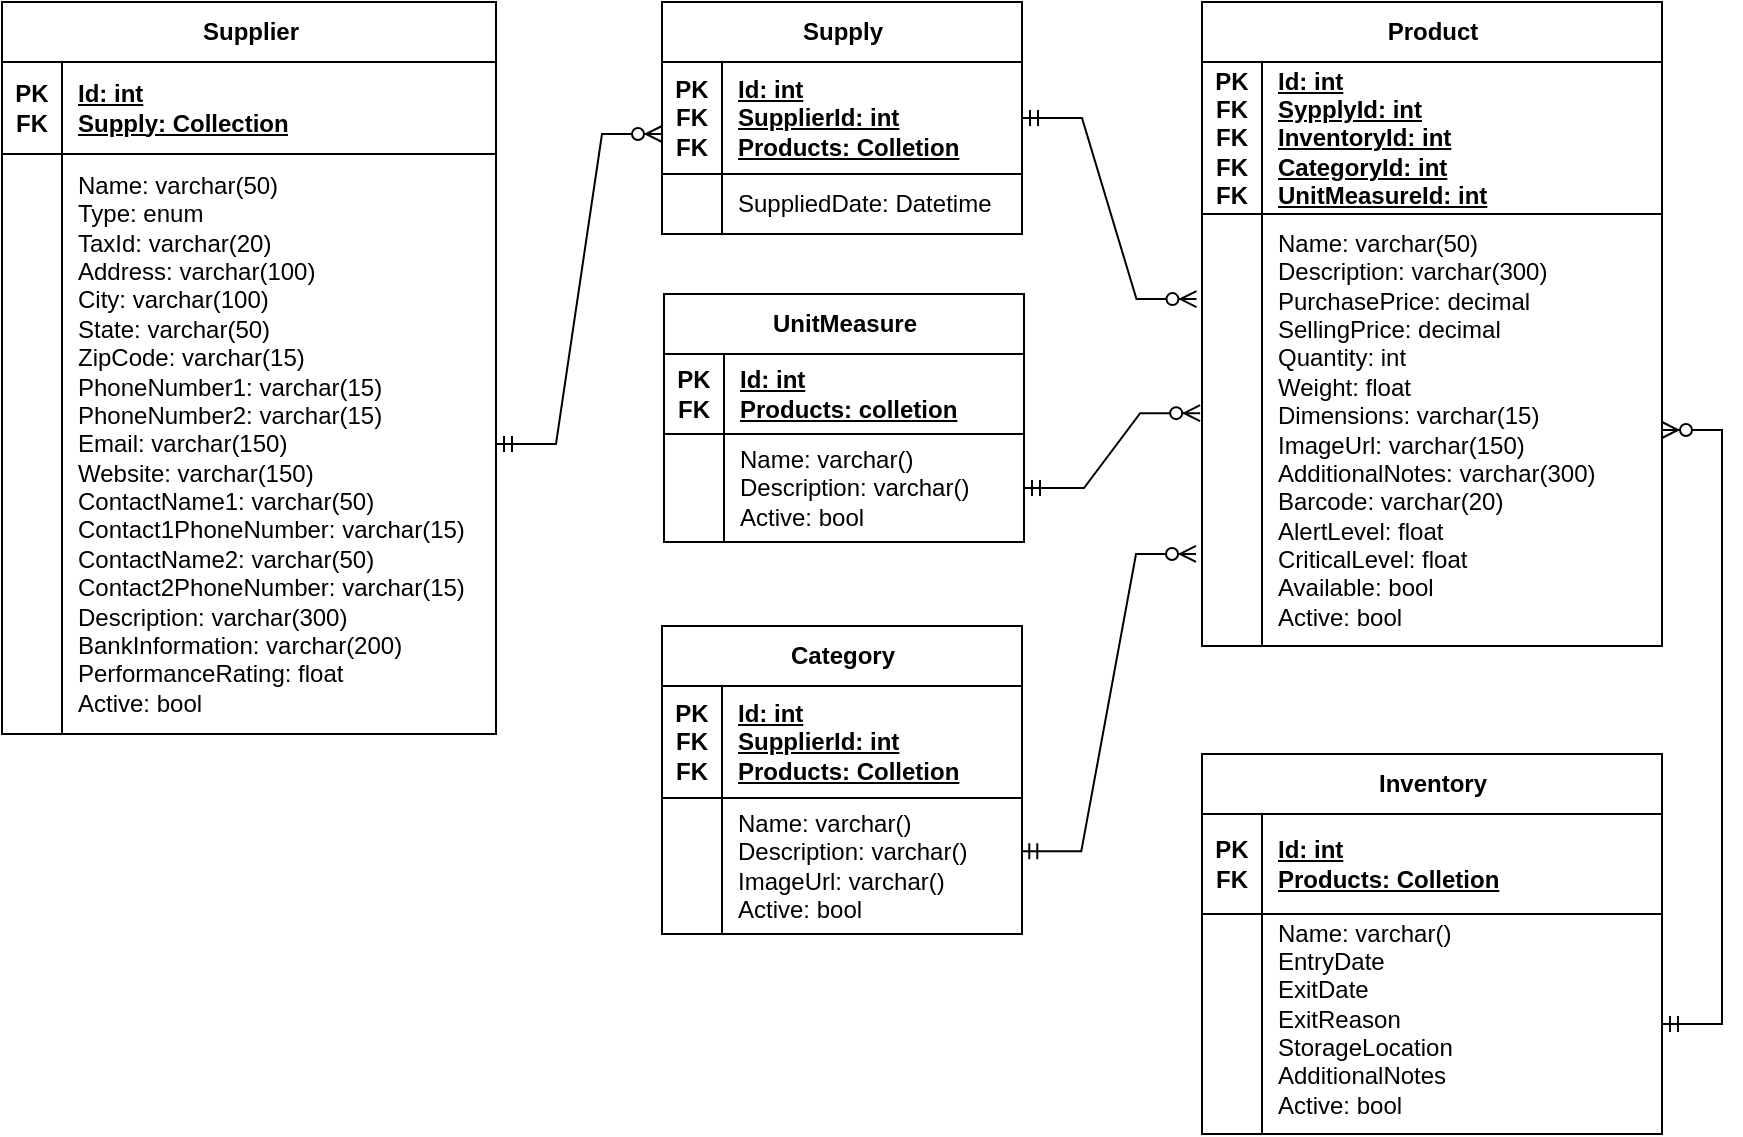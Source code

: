 <mxfile version="22.0.6" type="github">
  <diagram name="Página-1" id="oI9TYDiOCawssJ5pB_Mc">
    <mxGraphModel dx="1434" dy="774" grid="1" gridSize="10" guides="1" tooltips="1" connect="1" arrows="1" fold="1" page="1" pageScale="1" pageWidth="1169" pageHeight="827" math="0" shadow="0">
      <root>
        <mxCell id="0" />
        <mxCell id="1" parent="0" />
        <mxCell id="u429zlxLRRn3Ip08pNfd-1" value="Supplier" style="shape=table;startSize=30;container=1;collapsible=1;childLayout=tableLayout;fixedRows=1;rowLines=0;fontStyle=1;align=center;resizeLast=1;html=1;" parent="1" vertex="1">
          <mxGeometry x="163" y="44" width="247" height="366.0" as="geometry" />
        </mxCell>
        <mxCell id="u429zlxLRRn3Ip08pNfd-2" value="" style="shape=tableRow;horizontal=0;startSize=0;swimlaneHead=0;swimlaneBody=0;fillColor=none;collapsible=0;dropTarget=0;points=[[0,0.5],[1,0.5]];portConstraint=eastwest;top=0;left=0;right=0;bottom=1;" parent="u429zlxLRRn3Ip08pNfd-1" vertex="1">
          <mxGeometry y="30" width="247" height="46" as="geometry" />
        </mxCell>
        <mxCell id="u429zlxLRRn3Ip08pNfd-3" value="PK&lt;br&gt;FK" style="shape=partialRectangle;connectable=0;fillColor=none;top=0;left=0;bottom=0;right=0;fontStyle=1;overflow=hidden;whiteSpace=wrap;html=1;" parent="u429zlxLRRn3Ip08pNfd-2" vertex="1">
          <mxGeometry width="30" height="46" as="geometry">
            <mxRectangle width="30" height="46" as="alternateBounds" />
          </mxGeometry>
        </mxCell>
        <mxCell id="u429zlxLRRn3Ip08pNfd-4" value="Id: int&lt;br&gt;Supply: Collection" style="shape=partialRectangle;connectable=0;fillColor=none;top=0;left=0;bottom=0;right=0;align=left;spacingLeft=6;fontStyle=5;overflow=hidden;whiteSpace=wrap;html=1;" parent="u429zlxLRRn3Ip08pNfd-2" vertex="1">
          <mxGeometry x="30" width="217" height="46" as="geometry">
            <mxRectangle width="217" height="46" as="alternateBounds" />
          </mxGeometry>
        </mxCell>
        <mxCell id="u429zlxLRRn3Ip08pNfd-11" value="" style="shape=tableRow;horizontal=0;startSize=0;swimlaneHead=0;swimlaneBody=0;fillColor=none;collapsible=0;dropTarget=0;points=[[0,0.5],[1,0.5]];portConstraint=eastwest;top=0;left=0;right=0;bottom=0;" parent="u429zlxLRRn3Ip08pNfd-1" vertex="1">
          <mxGeometry y="76" width="247" height="290" as="geometry" />
        </mxCell>
        <mxCell id="u429zlxLRRn3Ip08pNfd-12" value="" style="shape=partialRectangle;connectable=0;fillColor=none;top=0;left=0;bottom=0;right=0;editable=1;overflow=hidden;whiteSpace=wrap;html=1;" parent="u429zlxLRRn3Ip08pNfd-11" vertex="1">
          <mxGeometry width="30" height="290" as="geometry">
            <mxRectangle width="30" height="290" as="alternateBounds" />
          </mxGeometry>
        </mxCell>
        <mxCell id="u429zlxLRRn3Ip08pNfd-13" value="Name: varchar(50)&lt;br&gt;Type: enum&lt;br&gt;TaxId: varchar(20)&lt;br&gt;Address: varchar(100)&lt;br&gt;City: varchar(100)&lt;br&gt;State: varchar(50)&lt;br&gt;ZipCode: varchar(15)&lt;br&gt;PhoneNumber1: varchar(15)&lt;br&gt;PhoneNumber2: varchar(15)&lt;br&gt;Email: varchar(150)&lt;br&gt;Website: varchar(150)&lt;br&gt;ContactName1: varchar(50)&lt;br&gt;Contact1PhoneNumber: varchar(15)&lt;br&gt;ContactName2: varchar(50)&lt;br&gt;Contact2PhoneNumber: varchar(15)&lt;br&gt;Description: varchar(300)&lt;br&gt;BankInformation: varchar(200)&lt;br&gt;PerformanceRating: float&lt;br&gt;Active: bool" style="shape=partialRectangle;connectable=0;fillColor=none;top=0;left=0;bottom=0;right=0;align=left;spacingLeft=6;overflow=hidden;whiteSpace=wrap;html=1;" parent="u429zlxLRRn3Ip08pNfd-11" vertex="1">
          <mxGeometry x="30" width="217" height="290" as="geometry">
            <mxRectangle width="217" height="290" as="alternateBounds" />
          </mxGeometry>
        </mxCell>
        <mxCell id="u429zlxLRRn3Ip08pNfd-28" value="Supply" style="shape=table;startSize=30;container=1;collapsible=1;childLayout=tableLayout;fixedRows=1;rowLines=0;fontStyle=1;align=center;resizeLast=1;html=1;" parent="1" vertex="1">
          <mxGeometry x="493" y="44" width="180" height="116.0" as="geometry" />
        </mxCell>
        <mxCell id="u429zlxLRRn3Ip08pNfd-29" value="" style="shape=tableRow;horizontal=0;startSize=0;swimlaneHead=0;swimlaneBody=0;fillColor=none;collapsible=0;dropTarget=0;points=[[0,0.5],[1,0.5]];portConstraint=eastwest;top=0;left=0;right=0;bottom=1;" parent="u429zlxLRRn3Ip08pNfd-28" vertex="1">
          <mxGeometry y="30" width="180" height="56" as="geometry" />
        </mxCell>
        <mxCell id="u429zlxLRRn3Ip08pNfd-30" value="PK&lt;br&gt;FK&lt;br&gt;FK" style="shape=partialRectangle;connectable=0;fillColor=none;top=0;left=0;bottom=0;right=0;fontStyle=1;overflow=hidden;whiteSpace=wrap;html=1;" parent="u429zlxLRRn3Ip08pNfd-29" vertex="1">
          <mxGeometry width="30" height="56" as="geometry">
            <mxRectangle width="30" height="56" as="alternateBounds" />
          </mxGeometry>
        </mxCell>
        <mxCell id="u429zlxLRRn3Ip08pNfd-31" value="Id: int&lt;br&gt;SupplierId: int&lt;br&gt;Products: Colletion" style="shape=partialRectangle;connectable=0;fillColor=none;top=0;left=0;bottom=0;right=0;align=left;spacingLeft=6;fontStyle=5;overflow=hidden;whiteSpace=wrap;html=1;" parent="u429zlxLRRn3Ip08pNfd-29" vertex="1">
          <mxGeometry x="30" width="150" height="56" as="geometry">
            <mxRectangle width="150" height="56" as="alternateBounds" />
          </mxGeometry>
        </mxCell>
        <mxCell id="u429zlxLRRn3Ip08pNfd-32" value="" style="shape=tableRow;horizontal=0;startSize=0;swimlaneHead=0;swimlaneBody=0;fillColor=none;collapsible=0;dropTarget=0;points=[[0,0.5],[1,0.5]];portConstraint=eastwest;top=0;left=0;right=0;bottom=0;" parent="u429zlxLRRn3Ip08pNfd-28" vertex="1">
          <mxGeometry y="86" width="180" height="30" as="geometry" />
        </mxCell>
        <mxCell id="u429zlxLRRn3Ip08pNfd-33" value="" style="shape=partialRectangle;connectable=0;fillColor=none;top=0;left=0;bottom=0;right=0;editable=1;overflow=hidden;whiteSpace=wrap;html=1;" parent="u429zlxLRRn3Ip08pNfd-32" vertex="1">
          <mxGeometry width="30" height="30" as="geometry">
            <mxRectangle width="30" height="30" as="alternateBounds" />
          </mxGeometry>
        </mxCell>
        <mxCell id="u429zlxLRRn3Ip08pNfd-34" value="SuppliedDate: Datetime" style="shape=partialRectangle;connectable=0;fillColor=none;top=0;left=0;bottom=0;right=0;align=left;spacingLeft=6;overflow=hidden;whiteSpace=wrap;html=1;" parent="u429zlxLRRn3Ip08pNfd-32" vertex="1">
          <mxGeometry x="30" width="150" height="30" as="geometry">
            <mxRectangle width="150" height="30" as="alternateBounds" />
          </mxGeometry>
        </mxCell>
        <mxCell id="u429zlxLRRn3Ip08pNfd-36" value="" style="edgeStyle=entityRelationEdgeStyle;fontSize=12;html=1;endArrow=ERzeroToMany;startArrow=ERmandOne;rounded=0;exitX=1;exitY=0.5;exitDx=0;exitDy=0;" parent="1" source="u429zlxLRRn3Ip08pNfd-11" edge="1">
          <mxGeometry width="100" height="100" relative="1" as="geometry">
            <mxPoint x="393" y="210" as="sourcePoint" />
            <mxPoint x="493" y="110" as="targetPoint" />
          </mxGeometry>
        </mxCell>
        <mxCell id="u429zlxLRRn3Ip08pNfd-37" value="Product" style="shape=table;startSize=30;container=1;collapsible=1;childLayout=tableLayout;fixedRows=1;rowLines=0;fontStyle=1;align=center;resizeLast=1;html=1;" parent="1" vertex="1">
          <mxGeometry x="763" y="44" width="230" height="322" as="geometry" />
        </mxCell>
        <mxCell id="u429zlxLRRn3Ip08pNfd-38" value="" style="shape=tableRow;horizontal=0;startSize=0;swimlaneHead=0;swimlaneBody=0;fillColor=none;collapsible=0;dropTarget=0;points=[[0,0.5],[1,0.5]];portConstraint=eastwest;top=0;left=0;right=0;bottom=1;" parent="u429zlxLRRn3Ip08pNfd-37" vertex="1">
          <mxGeometry y="30" width="230" height="76" as="geometry" />
        </mxCell>
        <mxCell id="u429zlxLRRn3Ip08pNfd-39" value="PK&lt;br&gt;FK&lt;br&gt;FK&lt;br&gt;FK&lt;br&gt;FK" style="shape=partialRectangle;connectable=0;fillColor=none;top=0;left=0;bottom=0;right=0;fontStyle=1;overflow=hidden;whiteSpace=wrap;html=1;" parent="u429zlxLRRn3Ip08pNfd-38" vertex="1">
          <mxGeometry width="30" height="76" as="geometry">
            <mxRectangle width="30" height="76" as="alternateBounds" />
          </mxGeometry>
        </mxCell>
        <mxCell id="u429zlxLRRn3Ip08pNfd-40" value="Id: int&lt;br&gt;SypplyId: int&lt;br&gt;InventoryId: int&lt;br&gt;CategoryId: int&lt;br&gt;UnitMeasureId: int" style="shape=partialRectangle;connectable=0;fillColor=none;top=0;left=0;bottom=0;right=0;align=left;spacingLeft=6;fontStyle=5;overflow=hidden;whiteSpace=wrap;html=1;" parent="u429zlxLRRn3Ip08pNfd-38" vertex="1">
          <mxGeometry x="30" width="200" height="76" as="geometry">
            <mxRectangle width="200" height="76" as="alternateBounds" />
          </mxGeometry>
        </mxCell>
        <mxCell id="u429zlxLRRn3Ip08pNfd-41" value="" style="shape=tableRow;horizontal=0;startSize=0;swimlaneHead=0;swimlaneBody=0;fillColor=none;collapsible=0;dropTarget=0;points=[[0,0.5],[1,0.5]];portConstraint=eastwest;top=0;left=0;right=0;bottom=0;" parent="u429zlxLRRn3Ip08pNfd-37" vertex="1">
          <mxGeometry y="106" width="230" height="216" as="geometry" />
        </mxCell>
        <mxCell id="u429zlxLRRn3Ip08pNfd-42" value="" style="shape=partialRectangle;connectable=0;fillColor=none;top=0;left=0;bottom=0;right=0;editable=1;overflow=hidden;whiteSpace=wrap;html=1;" parent="u429zlxLRRn3Ip08pNfd-41" vertex="1">
          <mxGeometry width="30" height="216" as="geometry">
            <mxRectangle width="30" height="216" as="alternateBounds" />
          </mxGeometry>
        </mxCell>
        <mxCell id="u429zlxLRRn3Ip08pNfd-43" value="Name: varchar(50)&lt;br&gt;Description: varchar(300)&lt;br&gt;PurchasePrice: decimal&lt;br&gt;SellingPrice: decimal&lt;br&gt;Quantity: int&lt;br&gt;Weight: float&lt;br&gt;Dimensions: varchar(15)&lt;br&gt;ImageUrl: varchar(150)&lt;br&gt;AdditionalNotes: varchar(300)&lt;br&gt;Barcode: varchar(20)&lt;br&gt;AlertLevel: float&lt;br&gt;CriticalLevel: float&lt;br&gt;Available: bool&lt;br&gt;Active: bool" style="shape=partialRectangle;connectable=0;fillColor=none;top=0;left=0;bottom=0;right=0;align=left;spacingLeft=6;overflow=hidden;whiteSpace=wrap;html=1;" parent="u429zlxLRRn3Ip08pNfd-41" vertex="1">
          <mxGeometry x="30" width="200" height="216" as="geometry">
            <mxRectangle width="200" height="216" as="alternateBounds" />
          </mxGeometry>
        </mxCell>
        <mxCell id="u429zlxLRRn3Ip08pNfd-44" value="" style="edgeStyle=entityRelationEdgeStyle;fontSize=12;html=1;endArrow=ERzeroToMany;startArrow=ERmandOne;rounded=0;exitX=1;exitY=0.5;exitDx=0;exitDy=0;entryX=-0.012;entryY=0.197;entryDx=0;entryDy=0;entryPerimeter=0;" parent="1" source="u429zlxLRRn3Ip08pNfd-28" target="u429zlxLRRn3Ip08pNfd-41" edge="1">
          <mxGeometry width="100" height="100" relative="1" as="geometry">
            <mxPoint x="640" y="80.0" as="sourcePoint" />
            <mxPoint x="730" y="226" as="targetPoint" />
            <Array as="points">
              <mxPoint x="717" y="168" />
              <mxPoint x="717" y="188" />
              <mxPoint x="717" y="188" />
            </Array>
          </mxGeometry>
        </mxCell>
        <mxCell id="u429zlxLRRn3Ip08pNfd-45" value="Inventory" style="shape=table;startSize=30;container=1;collapsible=1;childLayout=tableLayout;fixedRows=1;rowLines=0;fontStyle=1;align=center;resizeLast=1;html=1;" parent="1" vertex="1">
          <mxGeometry x="763" y="420" width="230" height="190" as="geometry" />
        </mxCell>
        <mxCell id="u429zlxLRRn3Ip08pNfd-46" value="" style="shape=tableRow;horizontal=0;startSize=0;swimlaneHead=0;swimlaneBody=0;fillColor=none;collapsible=0;dropTarget=0;points=[[0,0.5],[1,0.5]];portConstraint=eastwest;top=0;left=0;right=0;bottom=1;" parent="u429zlxLRRn3Ip08pNfd-45" vertex="1">
          <mxGeometry y="30" width="230" height="50" as="geometry" />
        </mxCell>
        <mxCell id="u429zlxLRRn3Ip08pNfd-47" value="PK&lt;br&gt;FK" style="shape=partialRectangle;connectable=0;fillColor=none;top=0;left=0;bottom=0;right=0;fontStyle=1;overflow=hidden;whiteSpace=wrap;html=1;" parent="u429zlxLRRn3Ip08pNfd-46" vertex="1">
          <mxGeometry width="30" height="50" as="geometry">
            <mxRectangle width="30" height="50" as="alternateBounds" />
          </mxGeometry>
        </mxCell>
        <mxCell id="u429zlxLRRn3Ip08pNfd-48" value="Id: int&lt;br&gt;Products: Colletion" style="shape=partialRectangle;connectable=0;fillColor=none;top=0;left=0;bottom=0;right=0;align=left;spacingLeft=6;fontStyle=5;overflow=hidden;whiteSpace=wrap;html=1;" parent="u429zlxLRRn3Ip08pNfd-46" vertex="1">
          <mxGeometry x="30" width="200" height="50" as="geometry">
            <mxRectangle width="200" height="50" as="alternateBounds" />
          </mxGeometry>
        </mxCell>
        <mxCell id="u429zlxLRRn3Ip08pNfd-49" value="" style="shape=tableRow;horizontal=0;startSize=0;swimlaneHead=0;swimlaneBody=0;fillColor=none;collapsible=0;dropTarget=0;points=[[0,0.5],[1,0.5]];portConstraint=eastwest;top=0;left=0;right=0;bottom=0;" parent="u429zlxLRRn3Ip08pNfd-45" vertex="1">
          <mxGeometry y="80" width="230" height="110" as="geometry" />
        </mxCell>
        <mxCell id="u429zlxLRRn3Ip08pNfd-50" value="" style="shape=partialRectangle;connectable=0;fillColor=none;top=0;left=0;bottom=0;right=0;editable=1;overflow=hidden;whiteSpace=wrap;html=1;" parent="u429zlxLRRn3Ip08pNfd-49" vertex="1">
          <mxGeometry width="30" height="110" as="geometry">
            <mxRectangle width="30" height="110" as="alternateBounds" />
          </mxGeometry>
        </mxCell>
        <mxCell id="u429zlxLRRn3Ip08pNfd-51" value="Name: varchar()&lt;br&gt;EntryDate&lt;br&gt;ExitDate&lt;br&gt;ExitReason&lt;br&gt;StorageLocation&lt;br&gt;AdditionalNotes&lt;br&gt;Active: bool&lt;br&gt;&lt;br&gt;&lt;br&gt;" style="shape=partialRectangle;connectable=0;fillColor=none;top=0;left=0;bottom=0;right=0;align=left;spacingLeft=6;overflow=hidden;whiteSpace=wrap;html=1;" parent="u429zlxLRRn3Ip08pNfd-49" vertex="1">
          <mxGeometry x="30" width="200" height="110" as="geometry">
            <mxRectangle width="200" height="110" as="alternateBounds" />
          </mxGeometry>
        </mxCell>
        <mxCell id="u429zlxLRRn3Ip08pNfd-54" value="" style="edgeStyle=entityRelationEdgeStyle;fontSize=12;html=1;endArrow=ERzeroToMany;startArrow=ERmandOne;rounded=0;entryX=1;entryY=0.5;entryDx=0;entryDy=0;exitX=1;exitY=0.5;exitDx=0;exitDy=0;" parent="1" source="u429zlxLRRn3Ip08pNfd-49" target="u429zlxLRRn3Ip08pNfd-41" edge="1">
          <mxGeometry width="100" height="100" relative="1" as="geometry">
            <mxPoint x="1040" y="440" as="sourcePoint" />
            <mxPoint x="1140" y="340" as="targetPoint" />
            <Array as="points">
              <mxPoint x="1050" y="400" />
            </Array>
          </mxGeometry>
        </mxCell>
        <mxCell id="S84WDKqpn4CY_QFBzjo1-1" value="Category" style="shape=table;startSize=30;container=1;collapsible=1;childLayout=tableLayout;fixedRows=1;rowLines=0;fontStyle=1;align=center;resizeLast=1;html=1;" parent="1" vertex="1">
          <mxGeometry x="493" y="356" width="180" height="154.0" as="geometry" />
        </mxCell>
        <mxCell id="S84WDKqpn4CY_QFBzjo1-2" value="" style="shape=tableRow;horizontal=0;startSize=0;swimlaneHead=0;swimlaneBody=0;fillColor=none;collapsible=0;dropTarget=0;points=[[0,0.5],[1,0.5]];portConstraint=eastwest;top=0;left=0;right=0;bottom=1;" parent="S84WDKqpn4CY_QFBzjo1-1" vertex="1">
          <mxGeometry y="30" width="180" height="56" as="geometry" />
        </mxCell>
        <mxCell id="S84WDKqpn4CY_QFBzjo1-3" value="PK&lt;br&gt;FK&lt;br&gt;FK" style="shape=partialRectangle;connectable=0;fillColor=none;top=0;left=0;bottom=0;right=0;fontStyle=1;overflow=hidden;whiteSpace=wrap;html=1;" parent="S84WDKqpn4CY_QFBzjo1-2" vertex="1">
          <mxGeometry width="30" height="56" as="geometry">
            <mxRectangle width="30" height="56" as="alternateBounds" />
          </mxGeometry>
        </mxCell>
        <mxCell id="S84WDKqpn4CY_QFBzjo1-4" value="Id: int&lt;br&gt;SupplierId: int&lt;br&gt;Products: Colletion" style="shape=partialRectangle;connectable=0;fillColor=none;top=0;left=0;bottom=0;right=0;align=left;spacingLeft=6;fontStyle=5;overflow=hidden;whiteSpace=wrap;html=1;" parent="S84WDKqpn4CY_QFBzjo1-2" vertex="1">
          <mxGeometry x="30" width="150" height="56" as="geometry">
            <mxRectangle width="150" height="56" as="alternateBounds" />
          </mxGeometry>
        </mxCell>
        <mxCell id="S84WDKqpn4CY_QFBzjo1-5" value="" style="shape=tableRow;horizontal=0;startSize=0;swimlaneHead=0;swimlaneBody=0;fillColor=none;collapsible=0;dropTarget=0;points=[[0,0.5],[1,0.5]];portConstraint=eastwest;top=0;left=0;right=0;bottom=0;" parent="S84WDKqpn4CY_QFBzjo1-1" vertex="1">
          <mxGeometry y="86" width="180" height="68" as="geometry" />
        </mxCell>
        <mxCell id="S84WDKqpn4CY_QFBzjo1-6" value="" style="shape=partialRectangle;connectable=0;fillColor=none;top=0;left=0;bottom=0;right=0;editable=1;overflow=hidden;whiteSpace=wrap;html=1;" parent="S84WDKqpn4CY_QFBzjo1-5" vertex="1">
          <mxGeometry width="30" height="68" as="geometry">
            <mxRectangle width="30" height="68" as="alternateBounds" />
          </mxGeometry>
        </mxCell>
        <mxCell id="S84WDKqpn4CY_QFBzjo1-7" value="Name: varchar()&lt;br&gt;Description: varchar()&lt;br&gt;ImageUrl: varchar()&lt;br&gt;Active: bool" style="shape=partialRectangle;connectable=0;fillColor=none;top=0;left=0;bottom=0;right=0;align=left;spacingLeft=6;overflow=hidden;whiteSpace=wrap;html=1;" parent="S84WDKqpn4CY_QFBzjo1-5" vertex="1">
          <mxGeometry x="30" width="150" height="68" as="geometry">
            <mxRectangle width="150" height="68" as="alternateBounds" />
          </mxGeometry>
        </mxCell>
        <mxCell id="S84WDKqpn4CY_QFBzjo1-8" value="" style="edgeStyle=entityRelationEdgeStyle;fontSize=12;html=1;endArrow=ERzeroToMany;startArrow=ERmandOne;rounded=0;entryX=-0.013;entryY=0.787;entryDx=0;entryDy=0;entryPerimeter=0;exitX=0.998;exitY=0.392;exitDx=0;exitDy=0;exitPerimeter=0;" parent="1" source="S84WDKqpn4CY_QFBzjo1-5" target="u429zlxLRRn3Ip08pNfd-41" edge="1">
          <mxGeometry width="100" height="100" relative="1" as="geometry">
            <mxPoint x="680" y="468" as="sourcePoint" />
            <mxPoint x="750.36" y="279.996" as="targetPoint" />
          </mxGeometry>
        </mxCell>
        <mxCell id="S84WDKqpn4CY_QFBzjo1-12" value="UnitMeasure" style="shape=table;startSize=30;container=1;collapsible=1;childLayout=tableLayout;fixedRows=1;rowLines=0;fontStyle=1;align=center;resizeLast=1;html=1;" parent="1" vertex="1">
          <mxGeometry x="494" y="190" width="180" height="124.0" as="geometry" />
        </mxCell>
        <mxCell id="S84WDKqpn4CY_QFBzjo1-13" value="" style="shape=tableRow;horizontal=0;startSize=0;swimlaneHead=0;swimlaneBody=0;fillColor=none;collapsible=0;dropTarget=0;points=[[0,0.5],[1,0.5]];portConstraint=eastwest;top=0;left=0;right=0;bottom=1;" parent="S84WDKqpn4CY_QFBzjo1-12" vertex="1">
          <mxGeometry y="30" width="180" height="40" as="geometry" />
        </mxCell>
        <mxCell id="S84WDKqpn4CY_QFBzjo1-14" value="PK&lt;br&gt;FK" style="shape=partialRectangle;connectable=0;fillColor=none;top=0;left=0;bottom=0;right=0;fontStyle=1;overflow=hidden;whiteSpace=wrap;html=1;" parent="S84WDKqpn4CY_QFBzjo1-13" vertex="1">
          <mxGeometry width="30" height="40" as="geometry">
            <mxRectangle width="30" height="40" as="alternateBounds" />
          </mxGeometry>
        </mxCell>
        <mxCell id="S84WDKqpn4CY_QFBzjo1-15" value="Id: int&lt;br&gt;Products: colletion" style="shape=partialRectangle;connectable=0;fillColor=none;top=0;left=0;bottom=0;right=0;align=left;spacingLeft=6;fontStyle=5;overflow=hidden;whiteSpace=wrap;html=1;" parent="S84WDKqpn4CY_QFBzjo1-13" vertex="1">
          <mxGeometry x="30" width="150" height="40" as="geometry">
            <mxRectangle width="150" height="40" as="alternateBounds" />
          </mxGeometry>
        </mxCell>
        <mxCell id="S84WDKqpn4CY_QFBzjo1-16" value="" style="shape=tableRow;horizontal=0;startSize=0;swimlaneHead=0;swimlaneBody=0;fillColor=none;collapsible=0;dropTarget=0;points=[[0,0.5],[1,0.5]];portConstraint=eastwest;top=0;left=0;right=0;bottom=0;" parent="S84WDKqpn4CY_QFBzjo1-12" vertex="1">
          <mxGeometry y="70" width="180" height="54" as="geometry" />
        </mxCell>
        <mxCell id="S84WDKqpn4CY_QFBzjo1-17" value="" style="shape=partialRectangle;connectable=0;fillColor=none;top=0;left=0;bottom=0;right=0;editable=1;overflow=hidden;whiteSpace=wrap;html=1;" parent="S84WDKqpn4CY_QFBzjo1-16" vertex="1">
          <mxGeometry width="30" height="54" as="geometry">
            <mxRectangle width="30" height="54" as="alternateBounds" />
          </mxGeometry>
        </mxCell>
        <mxCell id="S84WDKqpn4CY_QFBzjo1-18" value="Name: varchar()&lt;br&gt;Description: varchar()&lt;br&gt;Active: bool" style="shape=partialRectangle;connectable=0;fillColor=none;top=0;left=0;bottom=0;right=0;align=left;spacingLeft=6;overflow=hidden;whiteSpace=wrap;html=1;" parent="S84WDKqpn4CY_QFBzjo1-16" vertex="1">
          <mxGeometry x="30" width="150" height="54" as="geometry">
            <mxRectangle width="150" height="54" as="alternateBounds" />
          </mxGeometry>
        </mxCell>
        <mxCell id="S84WDKqpn4CY_QFBzjo1-19" value="" style="edgeStyle=entityRelationEdgeStyle;fontSize=12;html=1;endArrow=ERzeroToMany;startArrow=ERmandOne;rounded=0;entryX=-0.004;entryY=0.461;entryDx=0;entryDy=0;entryPerimeter=0;exitX=1;exitY=0.5;exitDx=0;exitDy=0;" parent="1" source="S84WDKqpn4CY_QFBzjo1-16" target="u429zlxLRRn3Ip08pNfd-41" edge="1">
          <mxGeometry width="100" height="100" relative="1" as="geometry">
            <mxPoint x="710" y="300" as="sourcePoint" />
            <mxPoint x="746.01" y="230.002" as="targetPoint" />
            <Array as="points">
              <mxPoint x="736" y="239.93" />
            </Array>
          </mxGeometry>
        </mxCell>
      </root>
    </mxGraphModel>
  </diagram>
</mxfile>
